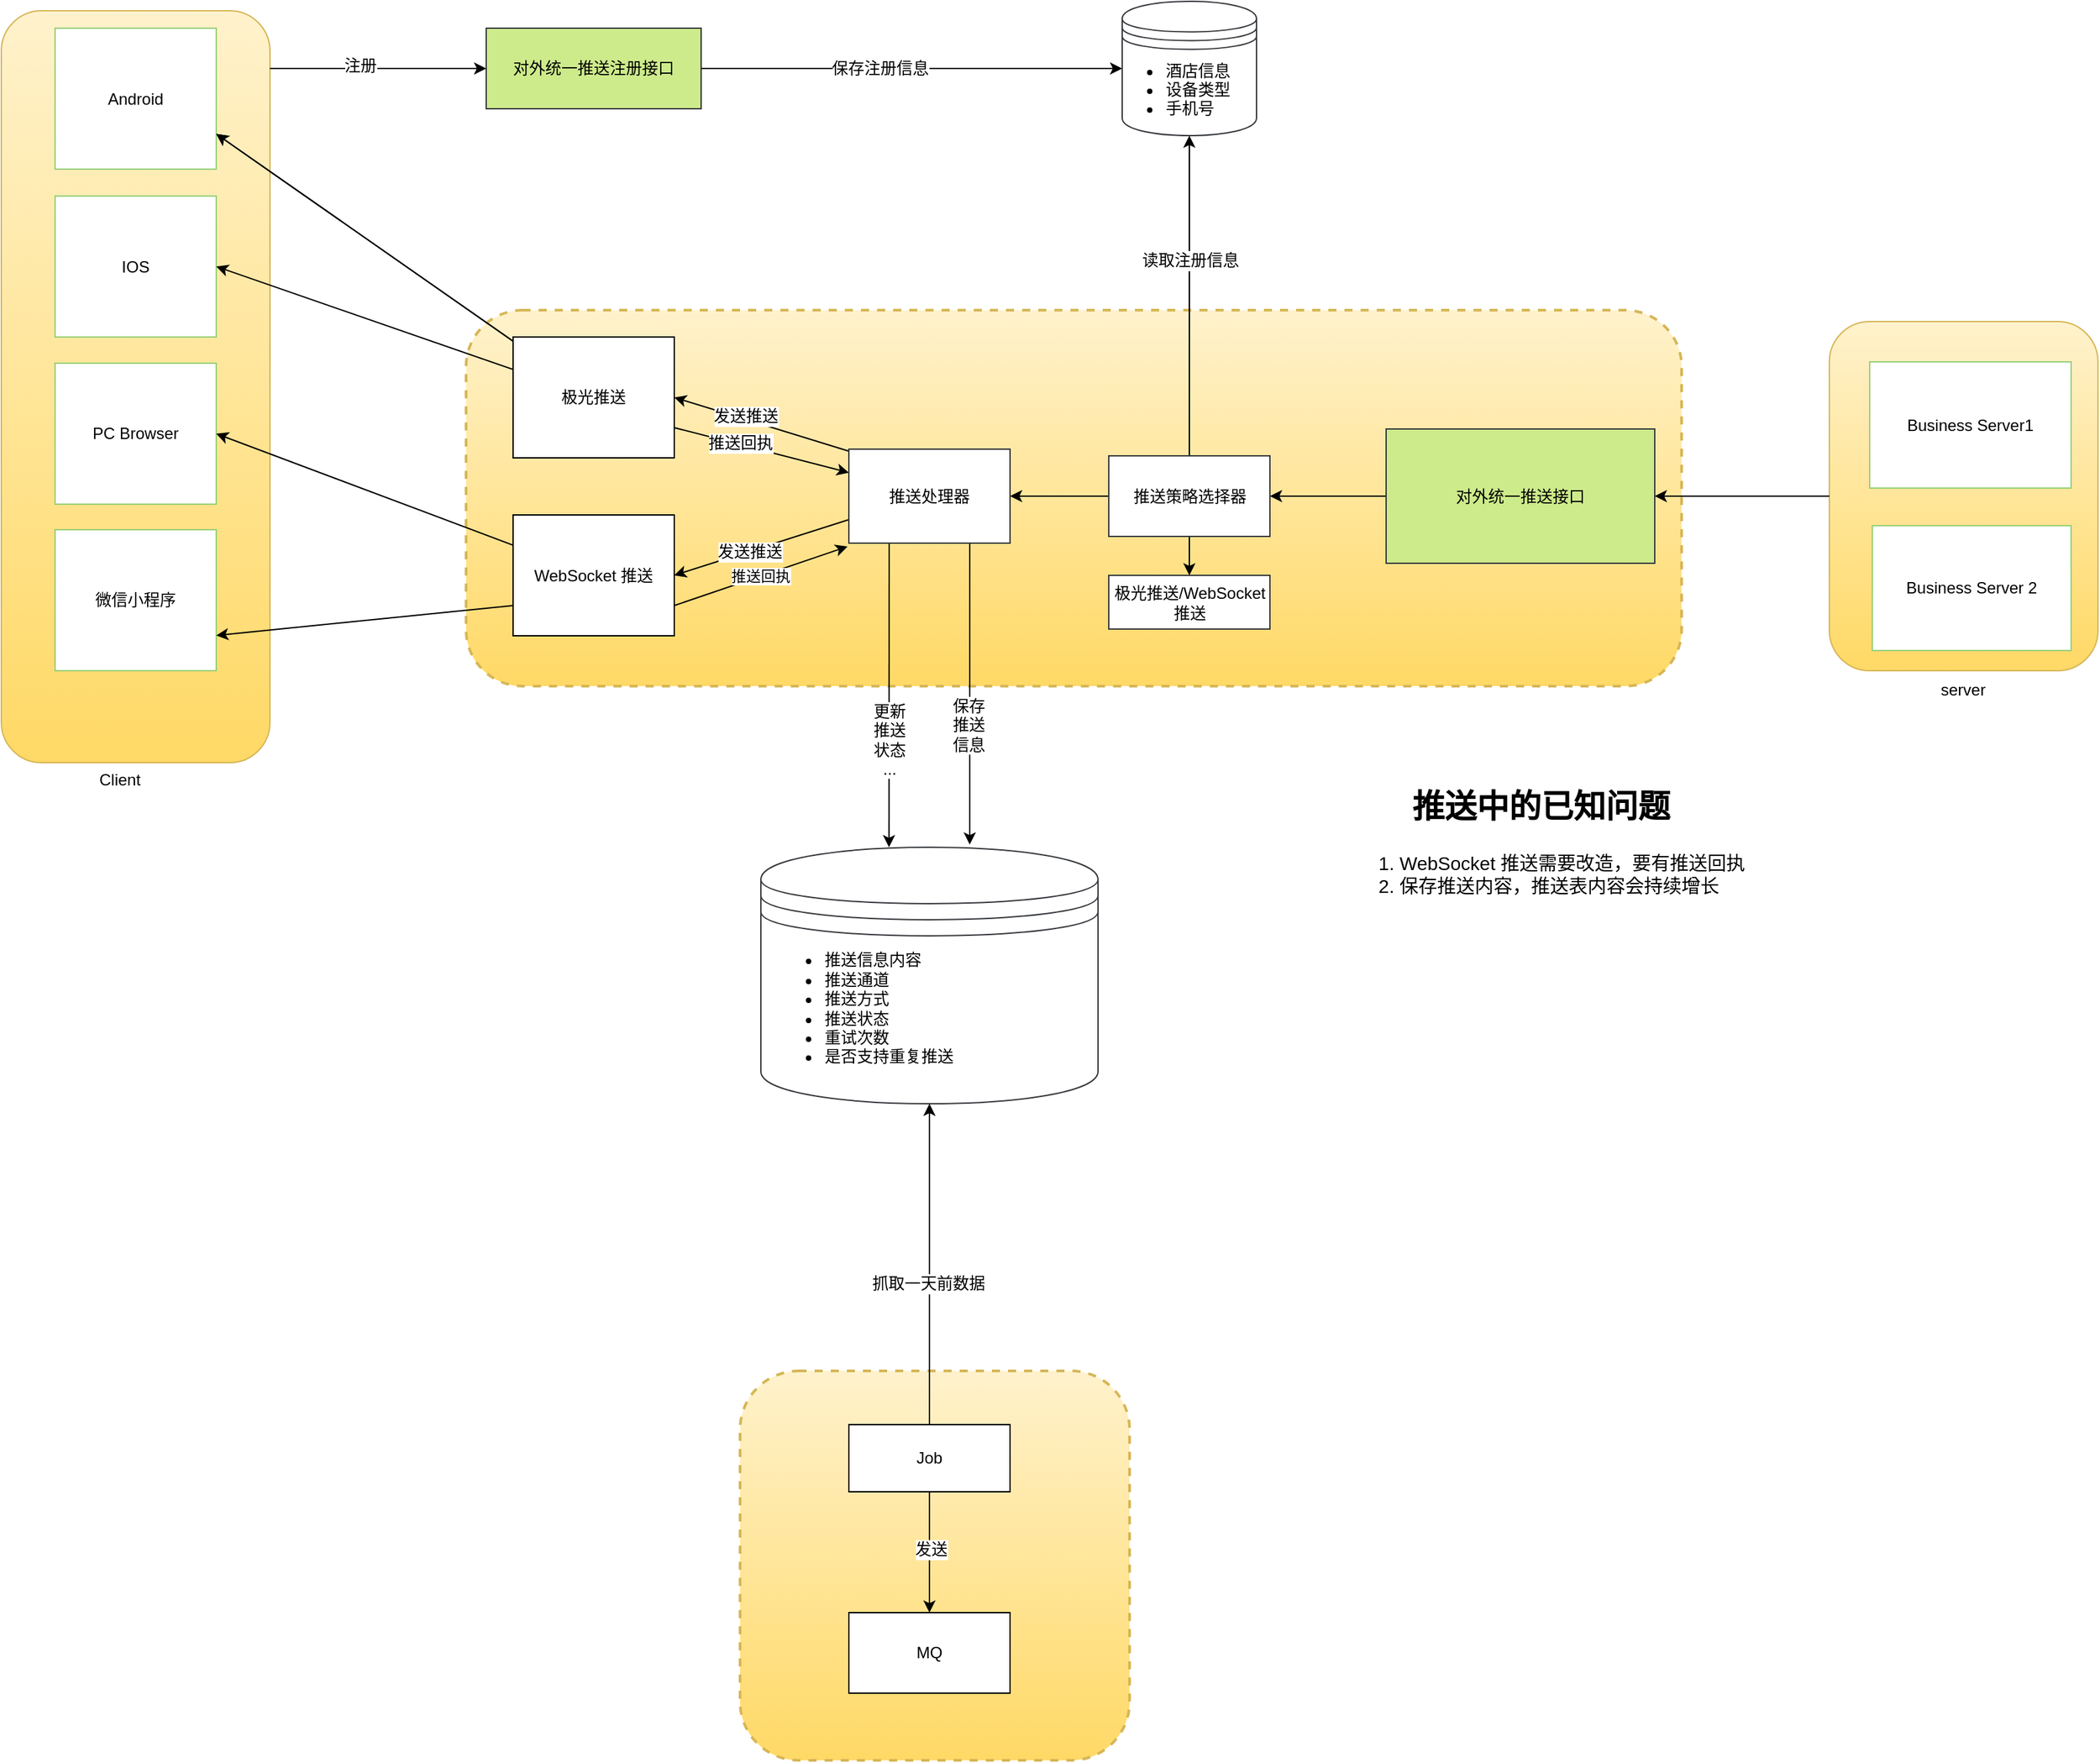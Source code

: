<mxfile version="10.6.0" type="github"><diagram id="odBI25PlSyBBC4IZ4DZ2" name="推送方案"><mxGraphModel dx="1378" dy="720" grid="1" gridSize="10" guides="1" tooltips="1" connect="1" arrows="1" fold="1" page="1" pageScale="1" pageWidth="4681" pageHeight="3300" math="0" shadow="0"><root><mxCell id="0"/><mxCell id="1" parent="0"/><mxCell id="vMCC-F17GE-MoXIveWMN-10" value="" style="rounded=1;whiteSpace=wrap;html=1;strokeColor=#d6b656;strokeWidth=2;fillColor=#fff2cc;gradientColor=#ffd966;dashed=1;" parent="1" vertex="1"><mxGeometry x="710" y="1140" width="290" height="290" as="geometry"/></mxCell><mxCell id="6Z6gUu1seezYZleyUaOv-29" value="" style="group" parent="1" vertex="1" connectable="0"><mxGeometry x="160" y="127" width="200" height="560" as="geometry"/></mxCell><mxCell id="6Z6gUu1seezYZleyUaOv-28" value="" style="rounded=1;whiteSpace=wrap;html=1;strokeColor=#d6b656;strokeWidth=1;fillColor=#fff2cc;gradientColor=#ffd966;" parent="6Z6gUu1seezYZleyUaOv-29" vertex="1"><mxGeometry width="200" height="560" as="geometry"/></mxCell><mxCell id="6Z6gUu1seezYZleyUaOv-25" value="Android" style="rounded=0;whiteSpace=wrap;html=1;strokeColor=#97D077;strokeWidth=1;gradientColor=none;" parent="6Z6gUu1seezYZleyUaOv-29" vertex="1"><mxGeometry x="40" y="13" width="120" height="105" as="geometry"/></mxCell><mxCell id="6Z6gUu1seezYZleyUaOv-26" value="IOS" style="rounded=0;whiteSpace=wrap;html=1;strokeColor=#97D077;strokeWidth=1;gradientColor=none;" parent="6Z6gUu1seezYZleyUaOv-29" vertex="1"><mxGeometry x="40" y="138" width="120" height="105" as="geometry"/></mxCell><mxCell id="6Z6gUu1seezYZleyUaOv-27" value="PC Browser" style="rounded=0;whiteSpace=wrap;html=1;strokeColor=#97D077;strokeWidth=1;gradientColor=none;" parent="6Z6gUu1seezYZleyUaOv-29" vertex="1"><mxGeometry x="40" y="262.5" width="120" height="105" as="geometry"/></mxCell><mxCell id="6Z6gUu1seezYZleyUaOv-103" value="微信小程序" style="rounded=0;whiteSpace=wrap;html=1;strokeColor=#97D077;strokeWidth=1;gradientColor=none;" parent="6Z6gUu1seezYZleyUaOv-29" vertex="1"><mxGeometry x="40" y="386.5" width="120" height="105" as="geometry"/></mxCell><mxCell id="6Z6gUu1seezYZleyUaOv-37" value="" style="rounded=1;whiteSpace=wrap;html=1;strokeColor=#d6b656;strokeWidth=2;fillColor=#fff2cc;gradientColor=#ffd966;dashed=1;" parent="1" vertex="1"><mxGeometry x="506" y="350" width="905" height="280" as="geometry"/></mxCell><mxCell id="6Z6gUu1seezYZleyUaOv-56" style="edgeStyle=none;rounded=0;orthogonalLoop=1;jettySize=auto;html=1;entryX=0.38;entryY=0;entryDx=0;entryDy=0;entryPerimeter=0;exitX=0.25;exitY=1;exitDx=0;exitDy=0;" parent="1" source="6Z6gUu1seezYZleyUaOv-47" target="6Z6gUu1seezYZleyUaOv-55" edge="1"><mxGeometry relative="1" as="geometry"><mxPoint x="1019" y="525" as="sourcePoint"/><mxPoint x="1019" y="766" as="targetPoint"/></mxGeometry></mxCell><mxCell id="6Z6gUu1seezYZleyUaOv-101" value="更新&lt;br&gt;推送&lt;br&gt;状态&lt;br&gt;...&lt;br&gt;" style="text;html=1;resizable=0;points=[];align=center;verticalAlign=middle;labelBackgroundColor=#ffffff;" parent="6Z6gUu1seezYZleyUaOv-56" vertex="1" connectable="0"><mxGeometry y="-1" relative="1" as="geometry"><mxPoint x="0.5" y="33" as="offset"/></mxGeometry></mxCell><mxCell id="6Z6gUu1seezYZleyUaOv-35" style="edgeStyle=none;rounded=0;orthogonalLoop=1;jettySize=auto;html=1;entryX=0;entryY=0.5;entryDx=0;entryDy=0;" parent="1" source="6Z6gUu1seezYZleyUaOv-1" target="6Z6gUu1seezYZleyUaOv-34" edge="1"><mxGeometry relative="1" as="geometry"/></mxCell><mxCell id="6Z6gUu1seezYZleyUaOv-36" value="保存注册信息" style="text;html=1;resizable=0;points=[];align=center;verticalAlign=middle;labelBackgroundColor=#ffffff;" parent="6Z6gUu1seezYZleyUaOv-35" vertex="1" connectable="0"><mxGeometry x="-0.154" relative="1" as="geometry"><mxPoint as="offset"/></mxGeometry></mxCell><mxCell id="6Z6gUu1seezYZleyUaOv-1" value="对外统一推送注册接口" style="rounded=0;whiteSpace=wrap;html=1;strokeColor=#36393d;strokeWidth=1;fillColor=#cdeb8b;gradientColor=none;" parent="1" vertex="1"><mxGeometry x="521" y="140" width="160" height="60" as="geometry"/></mxCell><mxCell id="6Z6gUu1seezYZleyUaOv-50" style="edgeStyle=none;rounded=0;orthogonalLoop=1;jettySize=auto;html=1;entryX=0;entryY=0.25;entryDx=0;entryDy=0;exitX=1;exitY=0.75;exitDx=0;exitDy=0;" parent="1" source="6Z6gUu1seezYZleyUaOv-19" target="6Z6gUu1seezYZleyUaOv-47" edge="1"><mxGeometry relative="1" as="geometry"/></mxCell><mxCell id="vMCC-F17GE-MoXIveWMN-3" value="推送回执" style="text;html=1;resizable=0;points=[];align=center;verticalAlign=middle;labelBackgroundColor=#ffffff;" parent="6Z6gUu1seezYZleyUaOv-50" vertex="1" connectable="0"><mxGeometry x="-0.251" y="1" relative="1" as="geometry"><mxPoint as="offset"/></mxGeometry></mxCell><mxCell id="6Z6gUu1seezYZleyUaOv-96" style="edgeStyle=none;rounded=0;orthogonalLoop=1;jettySize=auto;html=1;entryX=1;entryY=0.75;entryDx=0;entryDy=0;" parent="1" source="6Z6gUu1seezYZleyUaOv-19" target="6Z6gUu1seezYZleyUaOv-25" edge="1"><mxGeometry relative="1" as="geometry"/></mxCell><mxCell id="6Z6gUu1seezYZleyUaOv-97" style="edgeStyle=none;rounded=0;orthogonalLoop=1;jettySize=auto;html=1;entryX=1;entryY=0.75;entryDx=0;entryDy=0;" parent="1" source="6Z6gUu1seezYZleyUaOv-19" target="6Z6gUu1seezYZleyUaOv-25" edge="1"><mxGeometry relative="1" as="geometry"/></mxCell><mxCell id="6Z6gUu1seezYZleyUaOv-98" style="edgeStyle=none;rounded=0;orthogonalLoop=1;jettySize=auto;html=1;entryX=1;entryY=0.5;entryDx=0;entryDy=0;" parent="1" source="6Z6gUu1seezYZleyUaOv-19" target="6Z6gUu1seezYZleyUaOv-26" edge="1"><mxGeometry relative="1" as="geometry"/></mxCell><mxCell id="6Z6gUu1seezYZleyUaOv-19" value="极光推送" style="rounded=0;whiteSpace=wrap;html=1;strokeColor=#000000;direction=east;" parent="1" vertex="1"><mxGeometry x="541" y="370" width="120" height="90" as="geometry"/></mxCell><mxCell id="6Z6gUu1seezYZleyUaOv-53" value="推送回执" style="edgeStyle=none;rounded=0;orthogonalLoop=1;jettySize=auto;html=1;exitX=1;exitY=0.75;exitDx=0;exitDy=0;" parent="1" source="6Z6gUu1seezYZleyUaOv-20" edge="1"><mxGeometry relative="1" as="geometry"><mxPoint x="790" y="526" as="targetPoint"/></mxGeometry></mxCell><mxCell id="6Z6gUu1seezYZleyUaOv-99" style="edgeStyle=none;rounded=0;orthogonalLoop=1;jettySize=auto;html=1;entryX=1;entryY=0.5;entryDx=0;entryDy=0;" parent="1" source="6Z6gUu1seezYZleyUaOv-20" target="6Z6gUu1seezYZleyUaOv-27" edge="1"><mxGeometry relative="1" as="geometry"/></mxCell><mxCell id="6Z6gUu1seezYZleyUaOv-104" style="edgeStyle=none;rounded=0;orthogonalLoop=1;jettySize=auto;html=1;exitX=0;exitY=0.75;exitDx=0;exitDy=0;entryX=1;entryY=0.75;entryDx=0;entryDy=0;strokeWidth=1;" parent="1" source="6Z6gUu1seezYZleyUaOv-20" target="6Z6gUu1seezYZleyUaOv-103" edge="1"><mxGeometry relative="1" as="geometry"/></mxCell><mxCell id="6Z6gUu1seezYZleyUaOv-20" value="WebSocket 推送" style="rounded=0;whiteSpace=wrap;html=1;strokeColor=#000000;direction=east;" parent="1" vertex="1"><mxGeometry x="541" y="502.5" width="120" height="90" as="geometry"/></mxCell><mxCell id="6Z6gUu1seezYZleyUaOv-39" style="edgeStyle=none;rounded=0;orthogonalLoop=1;jettySize=auto;html=1;exitX=0;exitY=0.5;exitDx=0;exitDy=0;" parent="1" source="6Z6gUu1seezYZleyUaOv-21" target="6Z6gUu1seezYZleyUaOv-38" edge="1"><mxGeometry relative="1" as="geometry"/></mxCell><mxCell id="6Z6gUu1seezYZleyUaOv-21" value="对外统一推送接口" style="rounded=0;whiteSpace=wrap;html=1;strokeColor=#36393d;strokeWidth=1;fillColor=#cdeb8b;gradientColor=none;direction=east;" parent="1" vertex="1"><mxGeometry x="1191" y="438.5" width="200" height="100" as="geometry"/></mxCell><mxCell id="6Z6gUu1seezYZleyUaOv-30" style="edgeStyle=none;rounded=0;orthogonalLoop=1;jettySize=auto;html=1;entryX=0;entryY=0.5;entryDx=0;entryDy=0;" parent="1" target="6Z6gUu1seezYZleyUaOv-1" edge="1"><mxGeometry relative="1" as="geometry"><mxPoint x="360" y="170" as="sourcePoint"/></mxGeometry></mxCell><mxCell id="6Z6gUu1seezYZleyUaOv-31" value="注册" style="text;html=1;resizable=0;points=[];align=center;verticalAlign=middle;labelBackgroundColor=#ffffff;" parent="6Z6gUu1seezYZleyUaOv-30" vertex="1" connectable="0"><mxGeometry x="-0.175" y="2" relative="1" as="geometry"><mxPoint as="offset"/></mxGeometry></mxCell><mxCell id="6Z6gUu1seezYZleyUaOv-32" value="Client" style="text;html=1;resizable=0;points=[];autosize=1;align=left;verticalAlign=top;spacingTop=-4;" parent="1" vertex="1"><mxGeometry x="231" y="690" width="50" height="20" as="geometry"/></mxCell><mxCell id="6Z6gUu1seezYZleyUaOv-43" style="edgeStyle=none;rounded=0;orthogonalLoop=1;jettySize=auto;html=1;entryX=0.5;entryY=1;entryDx=0;entryDy=0;exitX=0.5;exitY=0;exitDx=0;exitDy=0;" parent="1" source="6Z6gUu1seezYZleyUaOv-38" target="6Z6gUu1seezYZleyUaOv-34" edge="1"><mxGeometry relative="1" as="geometry"><mxPoint x="901" y="270" as="sourcePoint"/><mxPoint x="832.481" y="225" as="targetPoint"/></mxGeometry></mxCell><mxCell id="6Z6gUu1seezYZleyUaOv-44" value="读取注册信息" style="text;html=1;resizable=0;points=[];align=center;verticalAlign=middle;labelBackgroundColor=#ffffff;" parent="6Z6gUu1seezYZleyUaOv-43" vertex="1" connectable="0"><mxGeometry x="-0.004" y="-2" relative="1" as="geometry"><mxPoint x="-2" y="-27" as="offset"/></mxGeometry></mxCell><mxCell id="6Z6gUu1seezYZleyUaOv-40" style="edgeStyle=none;rounded=0;orthogonalLoop=1;jettySize=auto;html=1;exitX=1;exitY=0.5;exitDx=0;exitDy=0;entryX=1;entryY=0.5;entryDx=0;entryDy=0;" parent="1" source="6Z6gUu1seezYZleyUaOv-38" target="6Z6gUu1seezYZleyUaOv-47" edge="1"><mxGeometry relative="1" as="geometry"/></mxCell><mxCell id="6Z6gUu1seezYZleyUaOv-58" value="" style="edgeStyle=none;rounded=0;orthogonalLoop=1;jettySize=auto;html=1;strokeWidth=1;" parent="1" source="6Z6gUu1seezYZleyUaOv-38" target="6Z6gUu1seezYZleyUaOv-57" edge="1"><mxGeometry relative="1" as="geometry"/></mxCell><mxCell id="6Z6gUu1seezYZleyUaOv-38" value="推送策略选择器" style="rounded=0;whiteSpace=wrap;html=1;strokeColor=#36393D;strokeWidth=1;gradientColor=#ffffff;direction=east;" parent="1" vertex="1"><mxGeometry x="984.5" y="458.5" width="120" height="60" as="geometry"/></mxCell><mxCell id="6Z6gUu1seezYZleyUaOv-57" value="极光推送/WebSocket推送" style="rounded=0;whiteSpace=wrap;html=1;strokeColor=#36393D;strokeWidth=1;gradientColor=#ffffff;direction=east;" parent="1" vertex="1"><mxGeometry x="984.5" y="547.5" width="120" height="40" as="geometry"/></mxCell><mxCell id="6Z6gUu1seezYZleyUaOv-48" style="edgeStyle=none;rounded=0;orthogonalLoop=1;jettySize=auto;html=1;exitX=0;exitY=0.021;exitDx=0;exitDy=0;entryX=1;entryY=0.5;entryDx=0;entryDy=0;exitPerimeter=0;" parent="1" source="6Z6gUu1seezYZleyUaOv-47" target="6Z6gUu1seezYZleyUaOv-19" edge="1"><mxGeometry relative="1" as="geometry"/></mxCell><mxCell id="vMCC-F17GE-MoXIveWMN-2" value="发送推送" style="text;html=1;resizable=0;points=[];align=center;verticalAlign=middle;labelBackgroundColor=#ffffff;" parent="6Z6gUu1seezYZleyUaOv-48" vertex="1" connectable="0"><mxGeometry x="0.195" y="-2" relative="1" as="geometry"><mxPoint as="offset"/></mxGeometry></mxCell><mxCell id="6Z6gUu1seezYZleyUaOv-49" style="edgeStyle=none;rounded=0;orthogonalLoop=1;jettySize=auto;html=1;exitX=0;exitY=0.75;exitDx=0;exitDy=0;entryX=1;entryY=0.5;entryDx=0;entryDy=0;" parent="1" source="6Z6gUu1seezYZleyUaOv-47" target="6Z6gUu1seezYZleyUaOv-20" edge="1"><mxGeometry relative="1" as="geometry"/></mxCell><mxCell id="6Z6gUu1seezYZleyUaOv-54" value="发送推送" style="text;html=1;resizable=0;points=[];align=center;verticalAlign=middle;labelBackgroundColor=#ffffff;" parent="6Z6gUu1seezYZleyUaOv-49" vertex="1" connectable="0"><mxGeometry x="-0.812" y="-1" relative="1" as="geometry"><mxPoint x="36.5" y="2.5" as="offset"/></mxGeometry></mxCell><mxCell id="vMCC-F17GE-MoXIveWMN-1" value="发送推送" style="text;html=1;resizable=0;points=[];align=center;verticalAlign=middle;labelBackgroundColor=#ffffff;" parent="6Z6gUu1seezYZleyUaOv-49" vertex="1" connectable="0"><mxGeometry x="0.139" relative="1" as="geometry"><mxPoint as="offset"/></mxGeometry></mxCell><mxCell id="6Z6gUu1seezYZleyUaOv-78" style="edgeStyle=none;rounded=0;orthogonalLoop=1;jettySize=auto;html=1;exitX=0.75;exitY=1;exitDx=0;exitDy=0;" parent="1" source="6Z6gUu1seezYZleyUaOv-47" edge="1"><mxGeometry relative="1" as="geometry"><mxPoint x="1073.047" y="525" as="sourcePoint"/><mxPoint x="881" y="748" as="targetPoint"/></mxGeometry></mxCell><mxCell id="6Z6gUu1seezYZleyUaOv-100" value="保存&lt;br&gt;推送&lt;br&gt;信息" style="text;html=1;resizable=0;points=[];align=center;verticalAlign=middle;labelBackgroundColor=#ffffff;" parent="6Z6gUu1seezYZleyUaOv-78" vertex="1" connectable="0"><mxGeometry x="0.088" relative="1" as="geometry"><mxPoint x="-1" y="13" as="offset"/></mxGeometry></mxCell><mxCell id="6Z6gUu1seezYZleyUaOv-47" value="推送处理器" style="rounded=0;whiteSpace=wrap;html=1;strokeColor=#36393D;strokeWidth=1;gradientColor=#ffffff;direction=east;" parent="1" vertex="1"><mxGeometry x="791" y="453.5" width="120" height="70" as="geometry"/></mxCell><mxCell id="6Z6gUu1seezYZleyUaOv-55" value="" style="shape=datastore;whiteSpace=wrap;html=1;rounded=1;strokeColor=#36393D;strokeWidth=1;gradientColor=none;" parent="1" vertex="1"><mxGeometry x="725.5" y="750" width="251" height="191" as="geometry"/></mxCell><mxCell id="6Z6gUu1seezYZleyUaOv-60" style="edgeStyle=none;rounded=0;orthogonalLoop=1;jettySize=auto;html=1;exitX=1;exitY=0.5;exitDx=0;exitDy=0;" parent="1" source="6Z6gUu1seezYZleyUaOv-19" target="6Z6gUu1seezYZleyUaOv-19" edge="1"><mxGeometry relative="1" as="geometry"/></mxCell><mxCell id="6Z6gUu1seezYZleyUaOv-63" value="&lt;ul&gt;&lt;li&gt;推送信息内容&lt;/li&gt;&lt;li&gt;推送通道&lt;/li&gt;&lt;li&gt;推送方式&lt;/li&gt;&lt;li&gt;推送状态&lt;/li&gt;&lt;li&gt;重试次数&lt;/li&gt;&lt;li&gt;是否支持重复推送&lt;/li&gt;&lt;/ul&gt;" style="text;strokeColor=none;fillColor=none;html=1;whiteSpace=wrap;verticalAlign=middle;overflow=hidden;rounded=1;arcSize=0;" parent="1" vertex="1"><mxGeometry x="731" y="810" width="240" height="119" as="geometry"/></mxCell><mxCell id="6Z6gUu1seezYZleyUaOv-83" style="edgeStyle=none;rounded=0;orthogonalLoop=1;jettySize=auto;html=1;exitX=0;exitY=0.5;exitDx=0;exitDy=0;" parent="1" source="6Z6gUu1seezYZleyUaOv-20" target="6Z6gUu1seezYZleyUaOv-20" edge="1"><mxGeometry relative="1" as="geometry"/></mxCell><mxCell id="6Z6gUu1seezYZleyUaOv-86" value="" style="group" parent="1" vertex="1" connectable="0"><mxGeometry x="1159" y="700" width="440" height="110" as="geometry"/></mxCell><mxCell id="6Z6gUu1seezYZleyUaOv-80" value="&lt;ol style=&quot;font-size: 14px&quot;&gt;&lt;li&gt;WebSocket 推送需要改造，要有推送回执&lt;/li&gt;&lt;li&gt;保存推送内容，推送表内容会持续增长&lt;/li&gt;&lt;/ol&gt;" style="text;strokeColor=none;fillColor=none;html=1;whiteSpace=wrap;verticalAlign=middle;overflow=hidden;rounded=1;" parent="6Z6gUu1seezYZleyUaOv-86" vertex="1"><mxGeometry y="30" width="440" height="80" as="geometry"/></mxCell><mxCell id="6Z6gUu1seezYZleyUaOv-82" value="推送中的已知问题" style="text;strokeColor=none;fillColor=none;html=1;fontSize=24;fontStyle=1;verticalAlign=middle;align=center;rounded=1;" parent="6Z6gUu1seezYZleyUaOv-86" vertex="1"><mxGeometry x="20" width="254" height="40" as="geometry"/></mxCell><mxCell id="6Z6gUu1seezYZleyUaOv-88" value="" style="group" parent="1" vertex="1" connectable="0"><mxGeometry x="1521" y="363.5" width="200" height="260" as="geometry"/></mxCell><mxCell id="6Z6gUu1seezYZleyUaOv-89" value="" style="rounded=1;whiteSpace=wrap;html=1;strokeColor=#d6b656;strokeWidth=1;fillColor=#fff2cc;gradientColor=#ffd966;" parent="6Z6gUu1seezYZleyUaOv-88" vertex="1"><mxGeometry y="-5" width="200" height="260" as="geometry"/></mxCell><mxCell id="6Z6gUu1seezYZleyUaOv-90" value="Business Server 2" style="rounded=0;whiteSpace=wrap;html=1;strokeColor=#97D077;strokeWidth=1;gradientColor=none;" parent="6Z6gUu1seezYZleyUaOv-88" vertex="1"><mxGeometry x="32" y="147" width="148" height="93" as="geometry"/></mxCell><mxCell id="6Z6gUu1seezYZleyUaOv-91" value="Business Server1" style="rounded=0;whiteSpace=wrap;html=1;strokeColor=#97D077;strokeWidth=1;gradientColor=none;" parent="6Z6gUu1seezYZleyUaOv-88" vertex="1"><mxGeometry x="30" y="25" width="150" height="94" as="geometry"/></mxCell><mxCell id="6Z6gUu1seezYZleyUaOv-93" value="server" style="text;html=1;resizable=0;points=[];autosize=1;align=left;verticalAlign=top;spacingTop=-4;" parent="1" vertex="1"><mxGeometry x="1602" y="622.5" width="50" height="20" as="geometry"/></mxCell><mxCell id="6Z6gUu1seezYZleyUaOv-94" style="edgeStyle=none;rounded=0;orthogonalLoop=1;jettySize=auto;html=1;exitX=0;exitY=0.5;exitDx=0;exitDy=0;entryX=1;entryY=0.5;entryDx=0;entryDy=0;" parent="1" source="6Z6gUu1seezYZleyUaOv-89" target="6Z6gUu1seezYZleyUaOv-21" edge="1"><mxGeometry relative="1" as="geometry"/></mxCell><mxCell id="6Z6gUu1seezYZleyUaOv-95" value="" style="group" parent="1" vertex="1" connectable="0"><mxGeometry x="984.5" y="120" width="110" height="100" as="geometry"/></mxCell><mxCell id="6Z6gUu1seezYZleyUaOv-34" value="" style="shape=datastore;whiteSpace=wrap;html=1;rounded=1;strokeColor=#36393D;strokeWidth=1;gradientColor=none;" parent="6Z6gUu1seezYZleyUaOv-95" vertex="1"><mxGeometry x="10" width="100" height="100" as="geometry"/></mxCell><mxCell id="6Z6gUu1seezYZleyUaOv-62" value="&lt;ul&gt;&lt;li&gt;酒店信息&lt;/li&gt;&lt;li&gt;设备类型&lt;/li&gt;&lt;li&gt;手机号&lt;/li&gt;&lt;/ul&gt;" style="text;strokeColor=none;fillColor=none;html=1;whiteSpace=wrap;verticalAlign=middle;overflow=hidden;rounded=1;" parent="6Z6gUu1seezYZleyUaOv-95" vertex="1"><mxGeometry y="30" width="100" height="60" as="geometry"/></mxCell><mxCell id="vMCC-F17GE-MoXIveWMN-5" style="edgeStyle=orthogonalEdgeStyle;rounded=0;orthogonalLoop=1;jettySize=auto;html=1;entryX=0.5;entryY=1;entryDx=0;entryDy=0;" parent="1" source="vMCC-F17GE-MoXIveWMN-4" target="6Z6gUu1seezYZleyUaOv-55" edge="1"><mxGeometry relative="1" as="geometry"/></mxCell><mxCell id="vMCC-F17GE-MoXIveWMN-6" value="抓取一天前数据" style="text;html=1;resizable=0;points=[];align=center;verticalAlign=middle;labelBackgroundColor=#ffffff;" parent="vMCC-F17GE-MoXIveWMN-5" vertex="1" connectable="0"><mxGeometry x="-0.121" y="1" relative="1" as="geometry"><mxPoint as="offset"/></mxGeometry></mxCell><mxCell id="vMCC-F17GE-MoXIveWMN-7" style="edgeStyle=orthogonalEdgeStyle;rounded=0;orthogonalLoop=1;jettySize=auto;html=1;entryX=0.5;entryY=0;entryDx=0;entryDy=0;" parent="1" source="vMCC-F17GE-MoXIveWMN-4" target="vMCC-F17GE-MoXIveWMN-8" edge="1"><mxGeometry relative="1" as="geometry"><mxPoint x="851" y="1310" as="targetPoint"/></mxGeometry></mxCell><mxCell id="vMCC-F17GE-MoXIveWMN-11" value="发送" style="text;html=1;resizable=0;points=[];align=center;verticalAlign=middle;labelBackgroundColor=#ffffff;" parent="vMCC-F17GE-MoXIveWMN-7" vertex="1" connectable="0"><mxGeometry x="-0.044" y="1" relative="1" as="geometry"><mxPoint as="offset"/></mxGeometry></mxCell><mxCell id="vMCC-F17GE-MoXIveWMN-4" value="Job" style="rounded=0;whiteSpace=wrap;html=1;" parent="1" vertex="1"><mxGeometry x="791" y="1180" width="120" height="50" as="geometry"/></mxCell><mxCell id="vMCC-F17GE-MoXIveWMN-8" value="MQ" style="rounded=0;whiteSpace=wrap;html=1;" parent="1" vertex="1"><mxGeometry x="791" y="1320" width="120" height="60" as="geometry"/></mxCell></root></mxGraphModel></diagram></mxfile>
